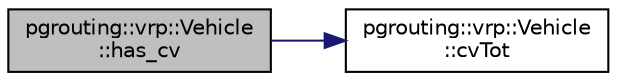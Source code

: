 digraph "pgrouting::vrp::Vehicle::has_cv"
{
  edge [fontname="Helvetica",fontsize="10",labelfontname="Helvetica",labelfontsize="10"];
  node [fontname="Helvetica",fontsize="10",shape=record];
  rankdir="LR";
  Node1 [label="pgrouting::vrp::Vehicle\l::has_cv",height=0.2,width=0.4,color="black", fillcolor="grey75", style="filled", fontcolor="black"];
  Node1 -> Node2 [color="midnightblue",fontsize="10",style="solid",fontname="Helvetica"];
  Node2 [label="pgrouting::vrp::Vehicle\l::cvTot",height=0.2,width=0.4,color="black", fillcolor="white", style="filled",URL="$classpgrouting_1_1vrp_1_1Vehicle.html#ac7497e9823f6f5f10743fe5c15f54e69"];
}
